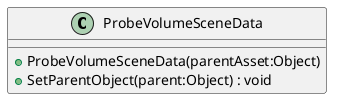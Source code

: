 @startuml
class ProbeVolumeSceneData {
    + ProbeVolumeSceneData(parentAsset:Object)
    + SetParentObject(parent:Object) : void
}
@enduml
